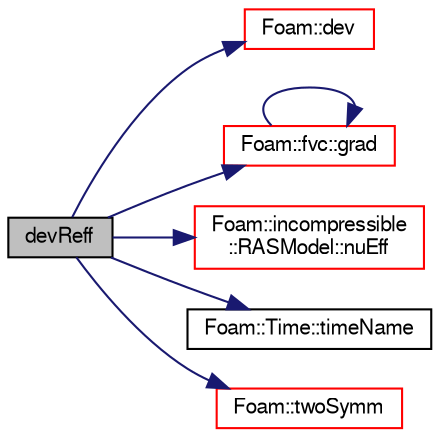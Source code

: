 digraph "devReff"
{
  bgcolor="transparent";
  edge [fontname="FreeSans",fontsize="10",labelfontname="FreeSans",labelfontsize="10"];
  node [fontname="FreeSans",fontsize="10",shape=record];
  rankdir="LR";
  Node1540 [label="devReff",height=0.2,width=0.4,color="black", fillcolor="grey75", style="filled", fontcolor="black"];
  Node1540 -> Node1541 [color="midnightblue",fontsize="10",style="solid",fontname="FreeSans"];
  Node1541 [label="Foam::dev",height=0.2,width=0.4,color="red",URL="$a21124.html#a042ede1d98e91923a7cc5e14e9f86854"];
  Node1540 -> Node1545 [color="midnightblue",fontsize="10",style="solid",fontname="FreeSans"];
  Node1545 [label="Foam::fvc::grad",height=0.2,width=0.4,color="red",URL="$a21134.html#a7c00ec90ecc15ed3005255e42c52827a"];
  Node1545 -> Node1545 [color="midnightblue",fontsize="10",style="solid",fontname="FreeSans"];
  Node1540 -> Node1548 [color="midnightblue",fontsize="10",style="solid",fontname="FreeSans"];
  Node1548 [label="Foam::incompressible\l::RASModel::nuEff",height=0.2,width=0.4,color="red",URL="$a31074.html#a253447ded10e8fc7fceccbbea00f98ad",tooltip="Return the effective viscosity. "];
  Node1540 -> Node1891 [color="midnightblue",fontsize="10",style="solid",fontname="FreeSans"];
  Node1891 [label="Foam::Time::timeName",height=0.2,width=0.4,color="black",URL="$a26350.html#ad9d86fef6eca18797c786726cf925179",tooltip="Return time name of given scalar time. "];
  Node1540 -> Node1947 [color="midnightblue",fontsize="10",style="solid",fontname="FreeSans"];
  Node1947 [label="Foam::twoSymm",height=0.2,width=0.4,color="red",URL="$a21124.html#a446550beb700669a32e76d9b87d5e043"];
}
